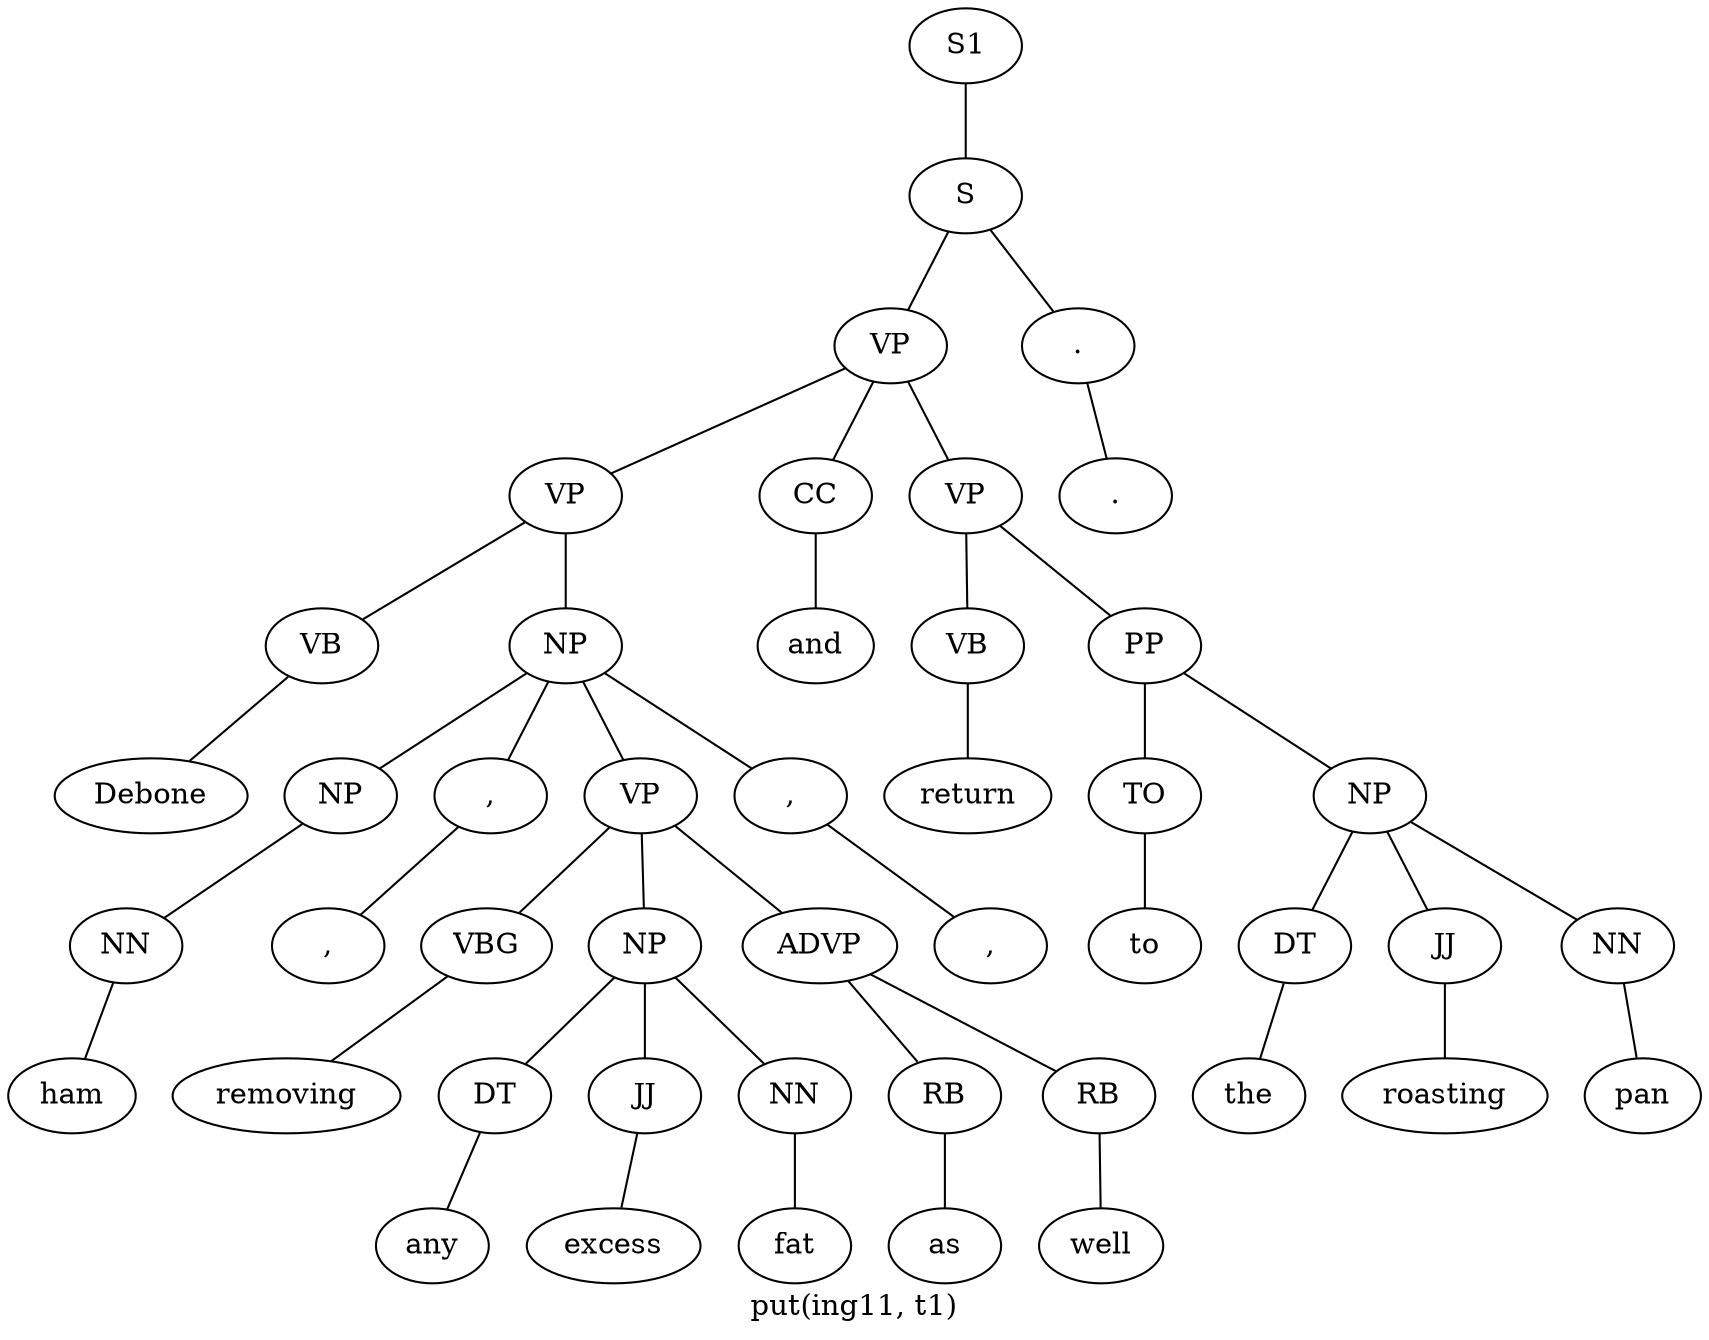 graph SyntaxGraph {
	label = "put(ing11, t1)";
	Node0 [label="S1"];
	Node1 [label="S"];
	Node2 [label="VP"];
	Node3 [label="VP"];
	Node4 [label="VB"];
	Node5 [label="Debone"];
	Node6 [label="NP"];
	Node7 [label="NP"];
	Node8 [label="NN"];
	Node9 [label="ham"];
	Node10 [label=","];
	Node11 [label=","];
	Node12 [label="VP"];
	Node13 [label="VBG"];
	Node14 [label="removing"];
	Node15 [label="NP"];
	Node16 [label="DT"];
	Node17 [label="any"];
	Node18 [label="JJ"];
	Node19 [label="excess"];
	Node20 [label="NN"];
	Node21 [label="fat"];
	Node22 [label="ADVP"];
	Node23 [label="RB"];
	Node24 [label="as"];
	Node25 [label="RB"];
	Node26 [label="well"];
	Node27 [label=","];
	Node28 [label=","];
	Node29 [label="CC"];
	Node30 [label="and"];
	Node31 [label="VP"];
	Node32 [label="VB"];
	Node33 [label="return"];
	Node34 [label="PP"];
	Node35 [label="TO"];
	Node36 [label="to"];
	Node37 [label="NP"];
	Node38 [label="DT"];
	Node39 [label="the"];
	Node40 [label="JJ"];
	Node41 [label="roasting"];
	Node42 [label="NN"];
	Node43 [label="pan"];
	Node44 [label="."];
	Node45 [label="."];

	Node0 -- Node1;
	Node1 -- Node2;
	Node1 -- Node44;
	Node2 -- Node3;
	Node2 -- Node29;
	Node2 -- Node31;
	Node3 -- Node4;
	Node3 -- Node6;
	Node4 -- Node5;
	Node6 -- Node7;
	Node6 -- Node10;
	Node6 -- Node12;
	Node6 -- Node27;
	Node7 -- Node8;
	Node8 -- Node9;
	Node10 -- Node11;
	Node12 -- Node13;
	Node12 -- Node15;
	Node12 -- Node22;
	Node13 -- Node14;
	Node15 -- Node16;
	Node15 -- Node18;
	Node15 -- Node20;
	Node16 -- Node17;
	Node18 -- Node19;
	Node20 -- Node21;
	Node22 -- Node23;
	Node22 -- Node25;
	Node23 -- Node24;
	Node25 -- Node26;
	Node27 -- Node28;
	Node29 -- Node30;
	Node31 -- Node32;
	Node31 -- Node34;
	Node32 -- Node33;
	Node34 -- Node35;
	Node34 -- Node37;
	Node35 -- Node36;
	Node37 -- Node38;
	Node37 -- Node40;
	Node37 -- Node42;
	Node38 -- Node39;
	Node40 -- Node41;
	Node42 -- Node43;
	Node44 -- Node45;
}